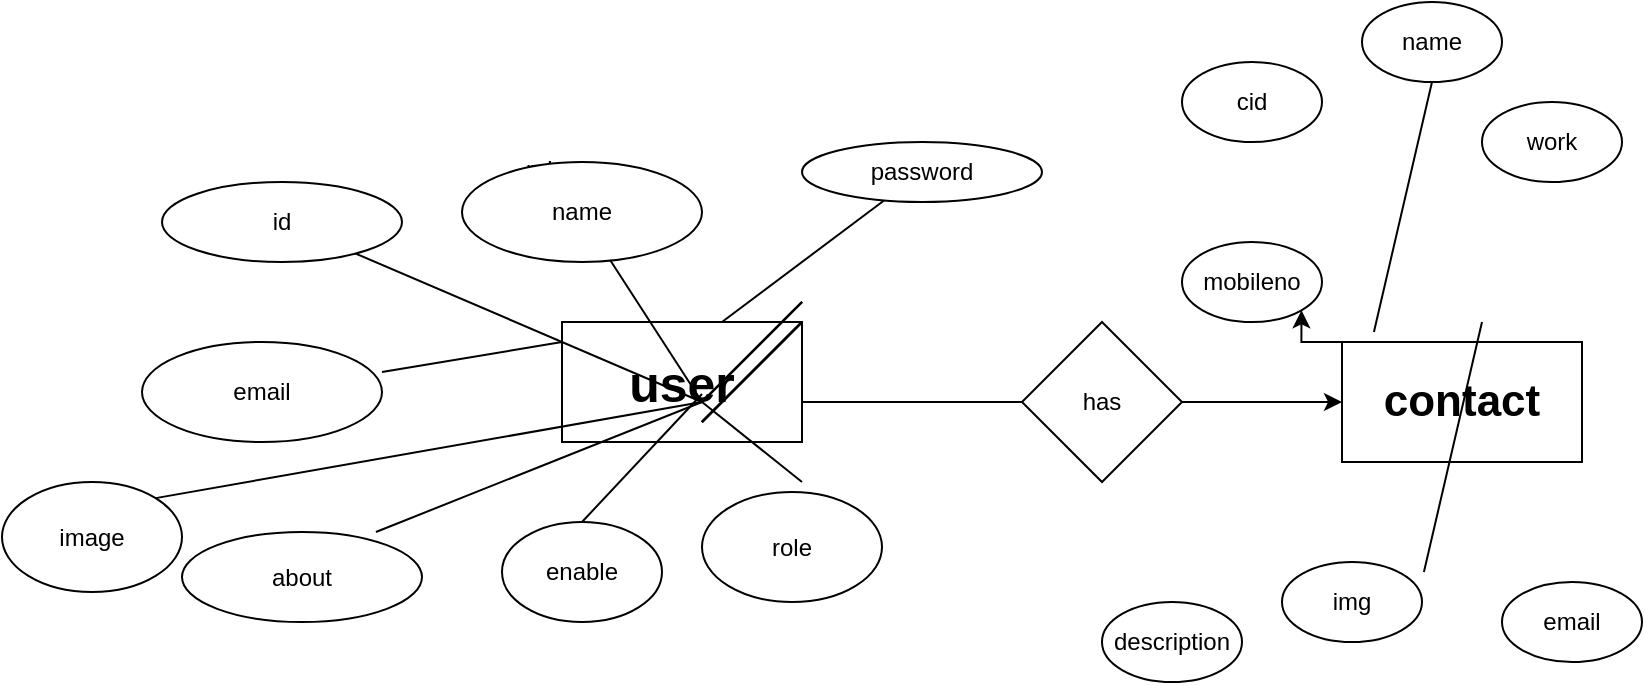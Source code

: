 <mxfile version="14.1.4" type="github" pages="2">
  <diagram id="rzQ7Kku5msISTgrc6Djc" name="Page-1">
    <mxGraphModel dx="868" dy="393" grid="1" gridSize="10" guides="1" tooltips="1" connect="1" arrows="1" fold="1" page="1" pageScale="1" pageWidth="850" pageHeight="1100" math="0" shadow="0">
      <root>
        <mxCell id="0" />
        <mxCell id="1" parent="0" />
        <mxCell id="emoCb0v_6jjLkpTNAMTz-49" style="edgeStyle=orthogonalEdgeStyle;rounded=0;orthogonalLoop=1;jettySize=auto;html=1;exitX=1;exitY=0.5;exitDx=0;exitDy=0;entryX=0;entryY=0.5;entryDx=0;entryDy=0;" edge="1" parent="1" source="emoCb0v_6jjLkpTNAMTz-1" target="emoCb0v_6jjLkpTNAMTz-5">
          <mxGeometry relative="1" as="geometry">
            <mxPoint x="500" y="210" as="targetPoint" />
            <Array as="points">
              <mxPoint x="450" y="220" />
              <mxPoint x="710" y="220" />
            </Array>
          </mxGeometry>
        </mxCell>
        <mxCell id="emoCb0v_6jjLkpTNAMTz-1" value="&lt;b&gt;&lt;font style=&quot;font-size: 25px&quot;&gt;user&lt;/font&gt;&lt;/b&gt;" style="rounded=0;whiteSpace=wrap;html=1;" vertex="1" parent="1">
          <mxGeometry x="330" y="180" width="120" height="60" as="geometry" />
        </mxCell>
        <mxCell id="OZLHLTcaHuY902GvotB5-17" style="edgeStyle=orthogonalEdgeStyle;rounded=0;orthogonalLoop=1;jettySize=auto;html=1;exitX=0;exitY=0;exitDx=0;exitDy=0;entryX=1;entryY=1;entryDx=0;entryDy=0;" edge="1" parent="1" source="emoCb0v_6jjLkpTNAMTz-5" target="OZLHLTcaHuY902GvotB5-6">
          <mxGeometry relative="1" as="geometry" />
        </mxCell>
        <mxCell id="emoCb0v_6jjLkpTNAMTz-5" value="&lt;b&gt;&lt;font style=&quot;font-size: 22px&quot;&gt;contact&lt;/font&gt;&lt;/b&gt;" style="whiteSpace=wrap;html=1;" vertex="1" parent="1">
          <mxGeometry x="720" y="190" width="120" height="60" as="geometry" />
        </mxCell>
        <mxCell id="emoCb0v_6jjLkpTNAMTz-6" value="" style="endArrow=none;html=1;" edge="1" parent="1" target="emoCb0v_6jjLkpTNAMTz-7">
          <mxGeometry width="50" height="50" relative="1" as="geometry">
            <mxPoint x="410" y="180" as="sourcePoint" />
            <mxPoint x="510" y="80" as="targetPoint" />
          </mxGeometry>
        </mxCell>
        <mxCell id="emoCb0v_6jjLkpTNAMTz-7" value="password" style="ellipse;whiteSpace=wrap;html=1;" vertex="1" parent="1">
          <mxGeometry x="450" y="90" width="120" height="30" as="geometry" />
        </mxCell>
        <mxCell id="emoCb0v_6jjLkpTNAMTz-14" value="id" style="ellipse;whiteSpace=wrap;html=1;" vertex="1" parent="1">
          <mxGeometry x="130" y="110" width="120" height="40" as="geometry" />
        </mxCell>
        <mxCell id="emoCb0v_6jjLkpTNAMTz-15" value="email" style="ellipse;whiteSpace=wrap;html=1;" vertex="1" parent="1">
          <mxGeometry x="120" y="190" width="120" height="50" as="geometry" />
        </mxCell>
        <mxCell id="emoCb0v_6jjLkpTNAMTz-19" value="private" style="text;whiteSpace=wrap;html=1;" vertex="1" parent="1">
          <mxGeometry x="310" y="90" width="60" height="30" as="geometry" />
        </mxCell>
        <mxCell id="emoCb0v_6jjLkpTNAMTz-20" value="name" style="ellipse;whiteSpace=wrap;html=1;" vertex="1" parent="1">
          <mxGeometry x="280" y="100" width="120" height="50" as="geometry" />
        </mxCell>
        <mxCell id="emoCb0v_6jjLkpTNAMTz-22" value="about" style="ellipse;whiteSpace=wrap;html=1;" vertex="1" parent="1">
          <mxGeometry x="140" y="285" width="120" height="45" as="geometry" />
        </mxCell>
        <mxCell id="emoCb0v_6jjLkpTNAMTz-25" value="enable" style="ellipse;whiteSpace=wrap;html=1;" vertex="1" parent="1">
          <mxGeometry x="300" y="280" width="80" height="50" as="geometry" />
        </mxCell>
        <mxCell id="emoCb0v_6jjLkpTNAMTz-26" value="role" style="ellipse;whiteSpace=wrap;html=1;" vertex="1" parent="1">
          <mxGeometry x="400" y="265" width="90" height="55" as="geometry" />
        </mxCell>
        <mxCell id="emoCb0v_6jjLkpTNAMTz-27" value="has" style="rhombus;whiteSpace=wrap;html=1;" vertex="1" parent="1">
          <mxGeometry x="560" y="180" width="80" height="80" as="geometry" />
        </mxCell>
        <mxCell id="emoCb0v_6jjLkpTNAMTz-28" value="" style="endArrow=none;html=1;entryX=0.5;entryY=0;entryDx=0;entryDy=0;" edge="1" parent="1" target="emoCb0v_6jjLkpTNAMTz-25">
          <mxGeometry width="50" height="50" relative="1" as="geometry">
            <mxPoint x="400" y="216" as="sourcePoint" />
            <mxPoint x="330" y="270" as="targetPoint" />
          </mxGeometry>
        </mxCell>
        <mxCell id="emoCb0v_6jjLkpTNAMTz-31" value="" style="endArrow=none;html=1;" edge="1" parent="1">
          <mxGeometry width="50" height="50" relative="1" as="geometry">
            <mxPoint x="400" y="220" as="sourcePoint" />
            <mxPoint x="450" y="170" as="targetPoint" />
          </mxGeometry>
        </mxCell>
        <mxCell id="emoCb0v_6jjLkpTNAMTz-32" value="" style="endArrow=none;html=1;exitX=1;exitY=0.3;exitDx=0;exitDy=0;exitPerimeter=0;" edge="1" parent="1" source="emoCb0v_6jjLkpTNAMTz-15">
          <mxGeometry width="50" height="50" relative="1" as="geometry">
            <mxPoint x="280" y="240" as="sourcePoint" />
            <mxPoint x="330" y="190" as="targetPoint" />
          </mxGeometry>
        </mxCell>
        <mxCell id="emoCb0v_6jjLkpTNAMTz-35" value="image" style="ellipse;whiteSpace=wrap;html=1;" vertex="1" parent="1">
          <mxGeometry x="50" y="260" width="90" height="55" as="geometry" />
        </mxCell>
        <mxCell id="emoCb0v_6jjLkpTNAMTz-36" value="" style="endArrow=none;html=1;entryX=1;entryY=0;entryDx=0;entryDy=0;" edge="1" parent="1" target="emoCb0v_6jjLkpTNAMTz-35">
          <mxGeometry width="50" height="50" relative="1" as="geometry">
            <mxPoint x="400" y="220" as="sourcePoint" />
            <mxPoint x="450" y="170" as="targetPoint" />
          </mxGeometry>
        </mxCell>
        <mxCell id="emoCb0v_6jjLkpTNAMTz-37" value="" style="endArrow=none;html=1;entryX=0.808;entryY=0;entryDx=0;entryDy=0;entryPerimeter=0;" edge="1" parent="1" target="emoCb0v_6jjLkpTNAMTz-22">
          <mxGeometry width="50" height="50" relative="1" as="geometry">
            <mxPoint x="400" y="220" as="sourcePoint" />
            <mxPoint x="450" y="170" as="targetPoint" />
          </mxGeometry>
        </mxCell>
        <mxCell id="emoCb0v_6jjLkpTNAMTz-38" value="" style="endArrow=none;html=1;" edge="1" parent="1">
          <mxGeometry width="50" height="50" relative="1" as="geometry">
            <mxPoint x="400" y="220" as="sourcePoint" />
            <mxPoint x="450" y="170" as="targetPoint" />
          </mxGeometry>
        </mxCell>
        <mxCell id="emoCb0v_6jjLkpTNAMTz-39" value="" style="endArrow=none;html=1;" edge="1" parent="1">
          <mxGeometry width="50" height="50" relative="1" as="geometry">
            <mxPoint x="400" y="220" as="sourcePoint" />
            <mxPoint x="450" y="170" as="targetPoint" />
          </mxGeometry>
        </mxCell>
        <mxCell id="emoCb0v_6jjLkpTNAMTz-40" value="" style="endArrow=none;html=1;" edge="1" parent="1">
          <mxGeometry width="50" height="50" relative="1" as="geometry">
            <mxPoint x="400" y="220" as="sourcePoint" />
            <mxPoint x="450" y="260" as="targetPoint" />
          </mxGeometry>
        </mxCell>
        <mxCell id="emoCb0v_6jjLkpTNAMTz-42" value="" style="endArrow=none;html=1;" edge="1" parent="1" target="emoCb0v_6jjLkpTNAMTz-14">
          <mxGeometry width="50" height="50" relative="1" as="geometry">
            <mxPoint x="400" y="220" as="sourcePoint" />
            <mxPoint x="450" y="170" as="targetPoint" />
          </mxGeometry>
        </mxCell>
        <mxCell id="emoCb0v_6jjLkpTNAMTz-43" value="" style="endArrow=none;html=1;entryX=0.617;entryY=0.98;entryDx=0;entryDy=0;entryPerimeter=0;" edge="1" parent="1" target="emoCb0v_6jjLkpTNAMTz-20">
          <mxGeometry width="50" height="50" relative="1" as="geometry">
            <mxPoint x="400" y="220" as="sourcePoint" />
            <mxPoint x="450" y="170" as="targetPoint" />
          </mxGeometry>
        </mxCell>
        <mxCell id="emoCb0v_6jjLkpTNAMTz-47" value="cid" style="ellipse;whiteSpace=wrap;html=1;" vertex="1" parent="1">
          <mxGeometry x="640" y="50" width="70" height="40" as="geometry" />
        </mxCell>
        <mxCell id="emoCb0v_6jjLkpTNAMTz-48" value="" style="endArrow=none;html=1;" edge="1" parent="1">
          <mxGeometry width="50" height="50" relative="1" as="geometry">
            <mxPoint x="400" y="230" as="sourcePoint" />
            <mxPoint x="450" y="180" as="targetPoint" />
          </mxGeometry>
        </mxCell>
        <mxCell id="emoCb0v_6jjLkpTNAMTz-50" style="edgeStyle=orthogonalEdgeStyle;rounded=0;orthogonalLoop=1;jettySize=auto;html=1;exitX=0.5;exitY=1;exitDx=0;exitDy=0;" edge="1" parent="1" source="emoCb0v_6jjLkpTNAMTz-47" target="emoCb0v_6jjLkpTNAMTz-47">
          <mxGeometry relative="1" as="geometry" />
        </mxCell>
        <mxCell id="OZLHLTcaHuY902GvotB5-2" value="work" style="ellipse;whiteSpace=wrap;html=1;" vertex="1" parent="1">
          <mxGeometry x="790" y="70" width="70" height="40" as="geometry" />
        </mxCell>
        <mxCell id="OZLHLTcaHuY902GvotB5-3" value="img" style="ellipse;whiteSpace=wrap;html=1;" vertex="1" parent="1">
          <mxGeometry x="690" y="300" width="70" height="40" as="geometry" />
        </mxCell>
        <mxCell id="OZLHLTcaHuY902GvotB5-4" value="email" style="ellipse;whiteSpace=wrap;html=1;" vertex="1" parent="1">
          <mxGeometry x="800" y="310" width="70" height="40" as="geometry" />
        </mxCell>
        <mxCell id="OZLHLTcaHuY902GvotB5-5" value="description" style="ellipse;whiteSpace=wrap;html=1;" vertex="1" parent="1">
          <mxGeometry x="600" y="320" width="70" height="40" as="geometry" />
        </mxCell>
        <mxCell id="OZLHLTcaHuY902GvotB5-6" value="mobileno" style="ellipse;whiteSpace=wrap;html=1;" vertex="1" parent="1">
          <mxGeometry x="640" y="140" width="70" height="40" as="geometry" />
        </mxCell>
        <mxCell id="OZLHLTcaHuY902GvotB5-7" value="name" style="ellipse;whiteSpace=wrap;html=1;" vertex="1" parent="1">
          <mxGeometry x="730" y="20" width="70" height="40" as="geometry" />
        </mxCell>
        <mxCell id="OZLHLTcaHuY902GvotB5-8" value="" style="endArrow=none;html=1;" edge="1" parent="1">
          <mxGeometry width="50" height="50" relative="1" as="geometry">
            <mxPoint x="400" y="230" as="sourcePoint" />
            <mxPoint x="450" y="180" as="targetPoint" />
          </mxGeometry>
        </mxCell>
        <mxCell id="OZLHLTcaHuY902GvotB5-9" value="" style="endArrow=none;html=1;" edge="1" parent="1">
          <mxGeometry width="50" height="50" relative="1" as="geometry">
            <mxPoint x="400" y="230" as="sourcePoint" />
            <mxPoint x="450" y="180" as="targetPoint" />
          </mxGeometry>
        </mxCell>
        <mxCell id="OZLHLTcaHuY902GvotB5-10" value="" style="endArrow=none;html=1;" edge="1" parent="1">
          <mxGeometry width="50" height="50" relative="1" as="geometry">
            <mxPoint x="400" y="230" as="sourcePoint" />
            <mxPoint x="450" y="180" as="targetPoint" />
          </mxGeometry>
        </mxCell>
        <mxCell id="OZLHLTcaHuY902GvotB5-11" value="" style="endArrow=none;html=1;" edge="1" parent="1">
          <mxGeometry width="50" height="50" relative="1" as="geometry">
            <mxPoint x="400" y="230" as="sourcePoint" />
            <mxPoint x="450" y="180" as="targetPoint" />
          </mxGeometry>
        </mxCell>
        <mxCell id="OZLHLTcaHuY902GvotB5-15" value="" style="endArrow=none;html=1;" edge="1" parent="1">
          <mxGeometry width="50" height="50" relative="1" as="geometry">
            <mxPoint x="400" y="230" as="sourcePoint" />
            <mxPoint x="450" y="180" as="targetPoint" />
          </mxGeometry>
        </mxCell>
        <mxCell id="OZLHLTcaHuY902GvotB5-18" value="" style="endArrow=none;html=1;exitX=0.5;exitY=1;exitDx=0;exitDy=0;entryX=0.133;entryY=-0.083;entryDx=0;entryDy=0;entryPerimeter=0;" edge="1" parent="1" source="OZLHLTcaHuY902GvotB5-7" target="emoCb0v_6jjLkpTNAMTz-5">
          <mxGeometry width="50" height="50" relative="1" as="geometry">
            <mxPoint x="770" y="180" as="sourcePoint" />
            <mxPoint x="770" y="180" as="targetPoint" />
            <Array as="points" />
          </mxGeometry>
        </mxCell>
        <mxCell id="OZLHLTcaHuY902GvotB5-19" value="" style="endArrow=none;html=1;exitX=0.5;exitY=1;exitDx=0;exitDy=0;entryX=0.133;entryY=-0.083;entryDx=0;entryDy=0;entryPerimeter=0;" edge="1" parent="1">
          <mxGeometry width="50" height="50" relative="1" as="geometry">
            <mxPoint x="790" y="180" as="sourcePoint" />
            <mxPoint x="760.96" y="305.02" as="targetPoint" />
            <Array as="points" />
          </mxGeometry>
        </mxCell>
      </root>
    </mxGraphModel>
  </diagram>
  <diagram id="iV119J-HIvQIxkZCDihm" name="Page-2">
    <mxGraphModel dx="868" dy="393" grid="1" gridSize="10" guides="1" tooltips="1" connect="1" arrows="1" fold="1" page="1" pageScale="1" pageWidth="850" pageHeight="1100" math="0" shadow="0">
      <root>
        <mxCell id="4sRrxH_mJXT9wwB6m21V-0" />
        <mxCell id="4sRrxH_mJXT9wwB6m21V-1" parent="4sRrxH_mJXT9wwB6m21V-0" />
      </root>
    </mxGraphModel>
  </diagram>
</mxfile>
